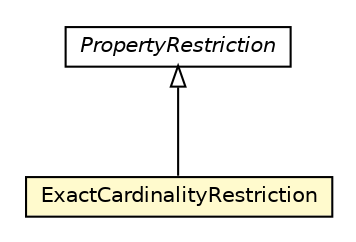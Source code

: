 #!/usr/local/bin/dot
#
# Class diagram 
# Generated by UMLGraph version R5_6-24-gf6e263 (http://www.umlgraph.org/)
#

digraph G {
	edge [fontname="Helvetica",fontsize=10,labelfontname="Helvetica",labelfontsize=10];
	node [fontname="Helvetica",fontsize=10,shape=plaintext];
	nodesep=0.25;
	ranksep=0.5;
	// org.universAAL.middleware.owl.PropertyRestriction
	c226580 [label=<<table title="org.universAAL.middleware.owl.PropertyRestriction" border="0" cellborder="1" cellspacing="0" cellpadding="2" port="p" href="./PropertyRestriction.html">
		<tr><td><table border="0" cellspacing="0" cellpadding="1">
<tr><td align="center" balign="center"><font face="Helvetica-Oblique"> PropertyRestriction </font></td></tr>
		</table></td></tr>
		</table>>, URL="./PropertyRestriction.html", fontname="Helvetica", fontcolor="black", fontsize=10.0];
	// org.universAAL.middleware.owl.ExactCardinalityRestriction
	c226600 [label=<<table title="org.universAAL.middleware.owl.ExactCardinalityRestriction" border="0" cellborder="1" cellspacing="0" cellpadding="2" port="p" bgcolor="lemonChiffon" href="./ExactCardinalityRestriction.html">
		<tr><td><table border="0" cellspacing="0" cellpadding="1">
<tr><td align="center" balign="center"> ExactCardinalityRestriction </td></tr>
		</table></td></tr>
		</table>>, URL="./ExactCardinalityRestriction.html", fontname="Helvetica", fontcolor="black", fontsize=10.0];
	//org.universAAL.middleware.owl.ExactCardinalityRestriction extends org.universAAL.middleware.owl.PropertyRestriction
	c226580:p -> c226600:p [dir=back,arrowtail=empty];
}

